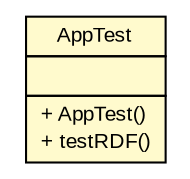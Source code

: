 #!/usr/local/bin/dot
#
# Class diagram 
# Generated by UmlGraph version 4.6 (http://www.spinellis.gr/sw/umlgraph)
#

digraph G {
	edge [fontname="arial",fontsize=10,labelfontname="arial",labelfontsize=10];
	node [fontname="arial",fontsize=10,shape=plaintext];
	// org.isa2rdf.cli.AppTest
	c2 [label=<<table border="0" cellborder="1" cellspacing="0" cellpadding="2" port="p" bgcolor="lemonChiffon" href="./AppTest.html">
		<tr><td><table border="0" cellspacing="0" cellpadding="1">
			<tr><td> AppTest </td></tr>
		</table></td></tr>
		<tr><td><table border="0" cellspacing="0" cellpadding="1">
			<tr><td align="left">  </td></tr>
		</table></td></tr>
		<tr><td><table border="0" cellspacing="0" cellpadding="1">
			<tr><td align="left"> + AppTest() </td></tr>
			<tr><td align="left"> + testRDF() </td></tr>
		</table></td></tr>
		</table>>, fontname="arial", fontcolor="black", fontsize=10.0];
}

